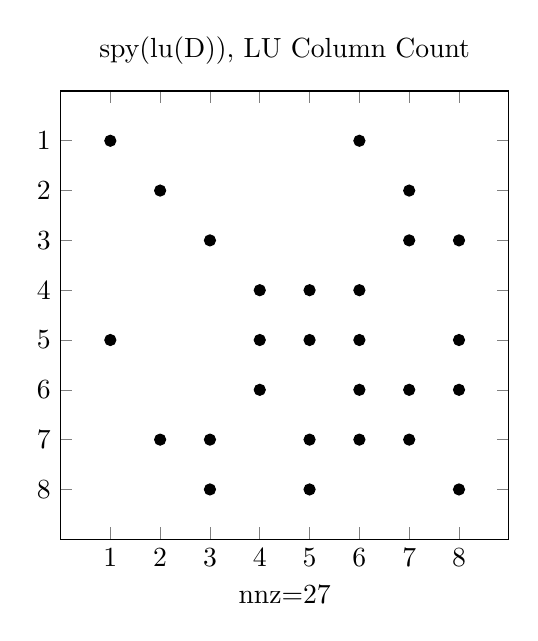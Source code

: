 \begin{tikzpicture}
    \begin{axis}
        [   unit vector ratio* = 1 1 1
        ,   y dir = reverse
        ,   xmin = 0
        ,   ymin = 0
        ,   xmax = 9
        ,   ymax = 9
        ,   xlabel = {nnz=27}
        ,   xtick = {1,2,3,4,5,6,7,8}
        ,   ytick = {1,2,3,4,5,6,7,8}
        ,   title = {spy(lu(D)), LU Column Count}
        ]
        \addplot[only marks] coordinates {
(1,1)(1,5)(2,2)(2,7)(3,3)(3,7)(3,8)(4,4)(4,5)(4,6)(5,4)(5,5)(5,7)(5,8)(6,1)(6,4)(6,5)(6,6)(6,7)(7,2)(7,3)(7,6)(7,7)(8,3)(8,5)(8,6)(8,8)
        };
    \end{axis}
\end{tikzpicture}